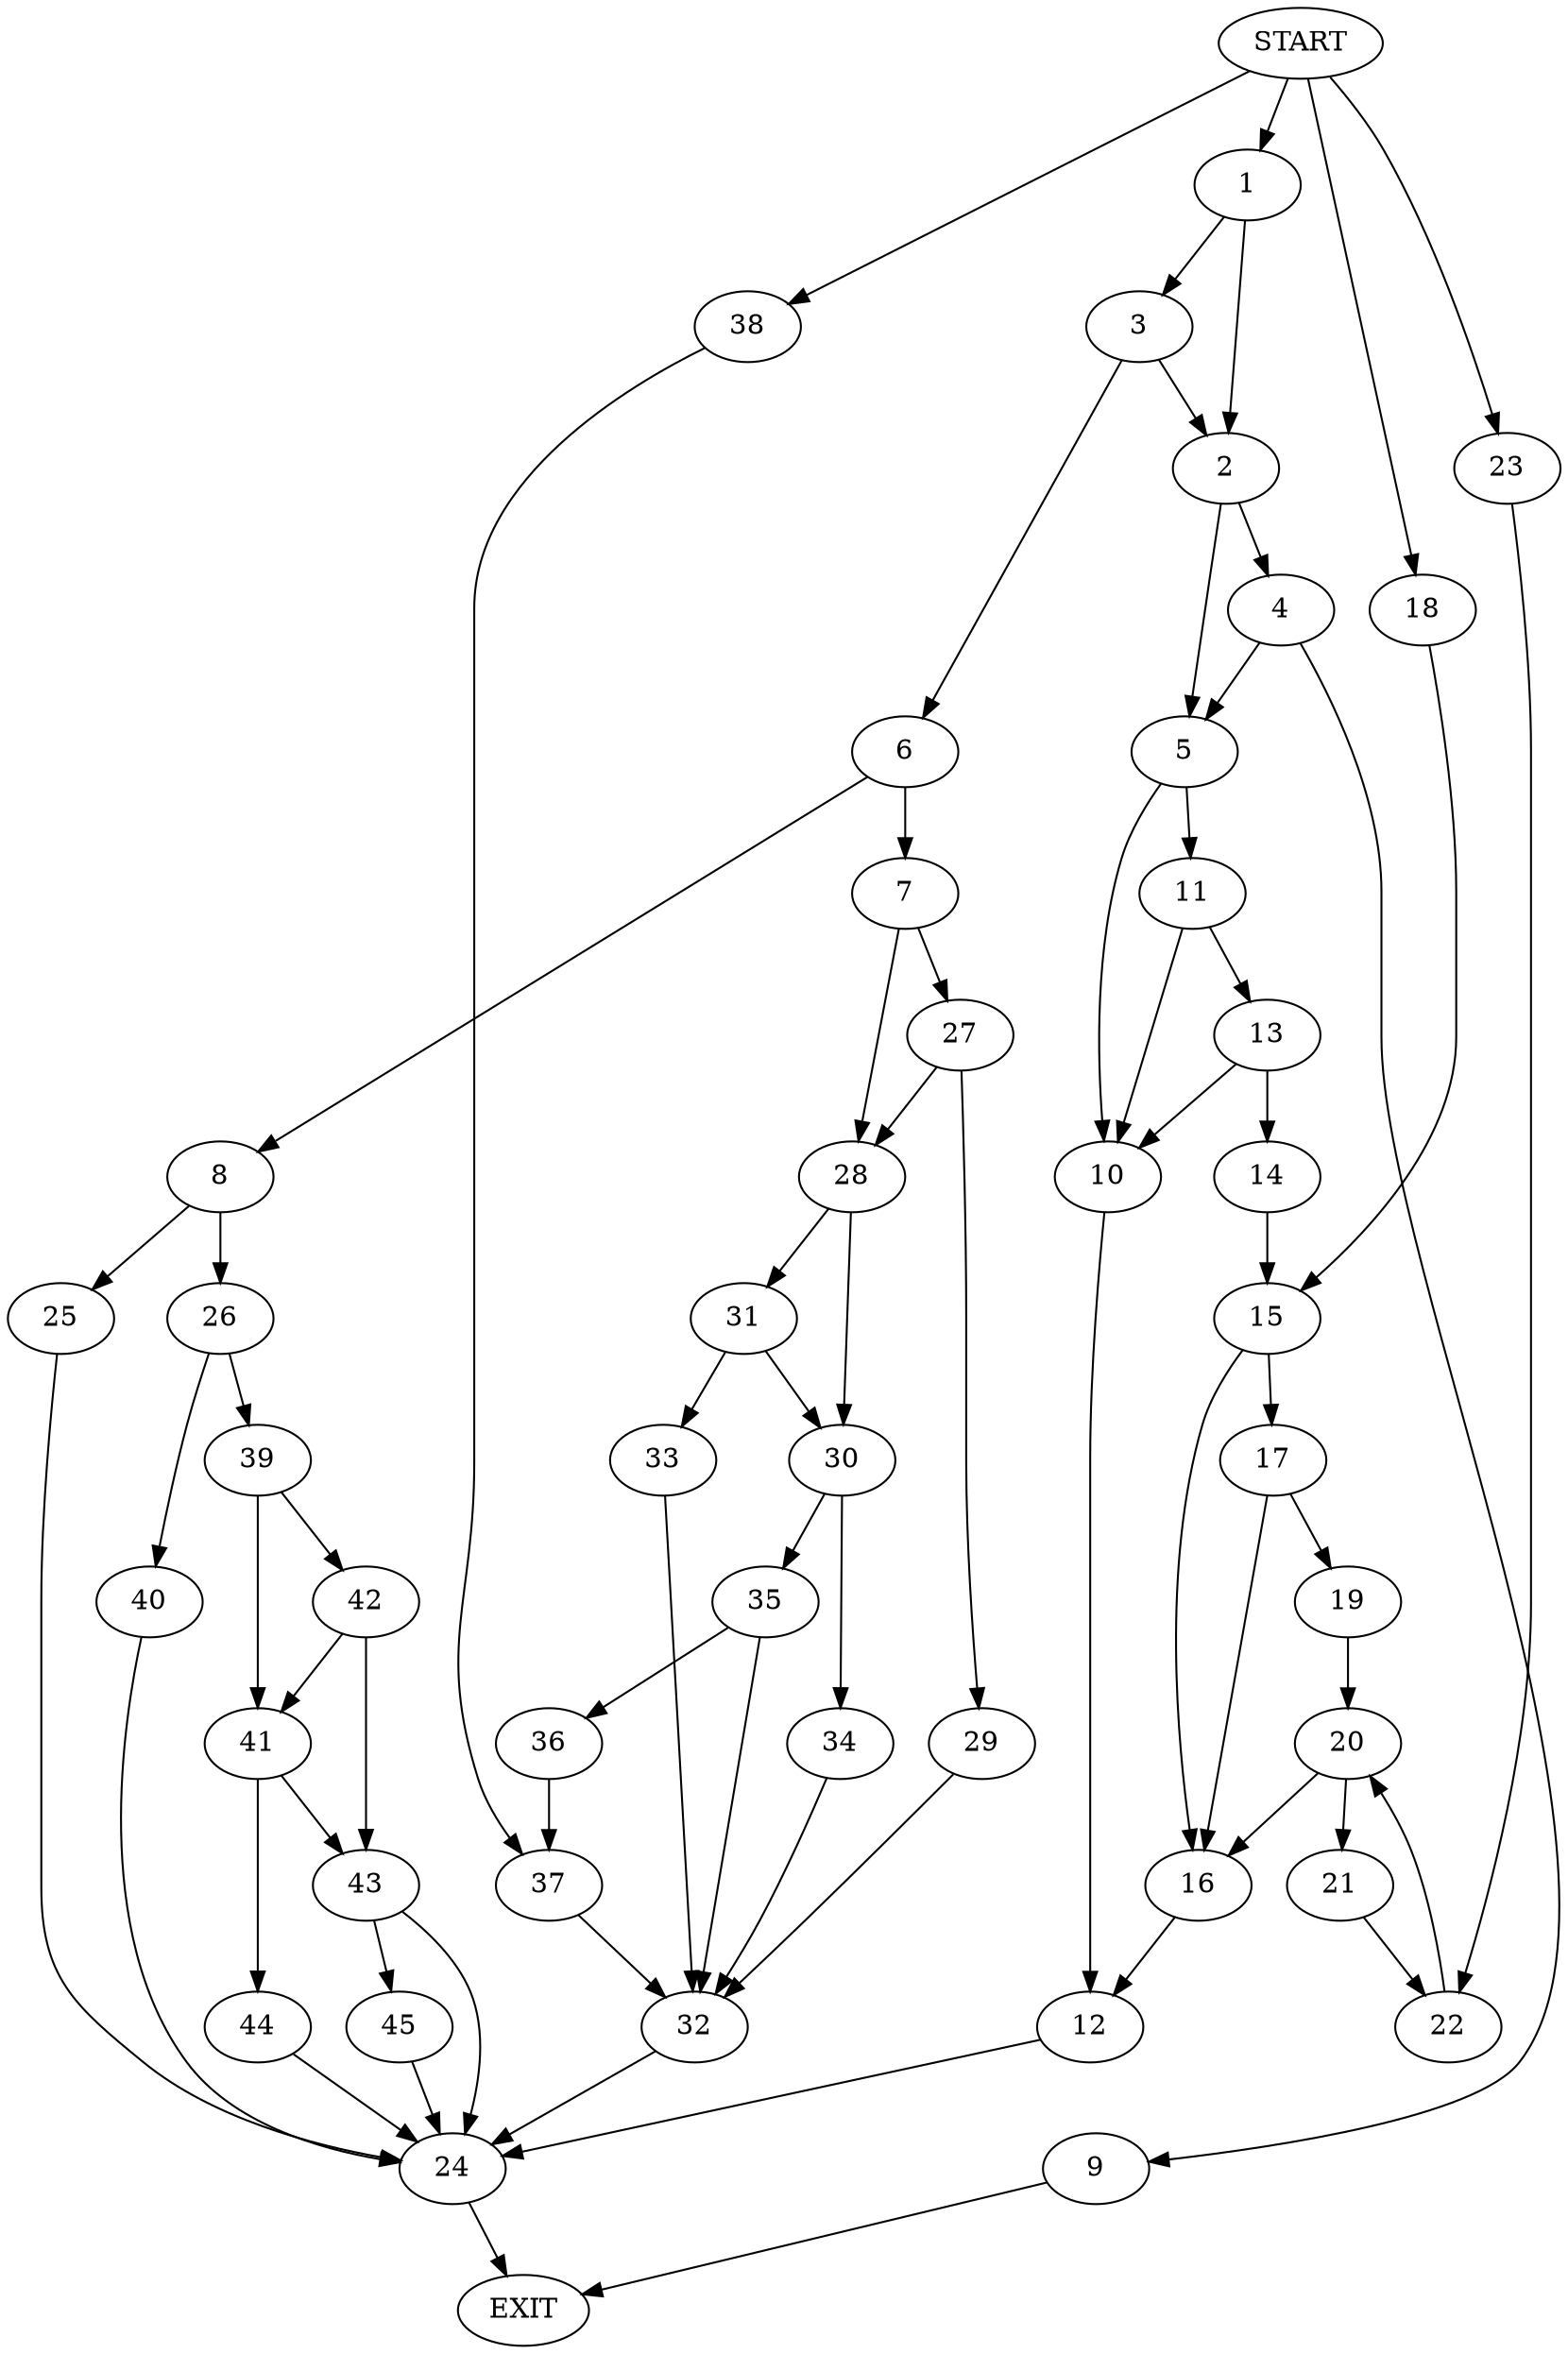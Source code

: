 digraph {
0 [label="START"]
46 [label="EXIT"]
0 -> 1
1 -> 2
1 -> 3
2 -> 4
2 -> 5
3 -> 2
3 -> 6
6 -> 7
6 -> 8
4 -> 9
4 -> 5
5 -> 10
5 -> 11
9 -> 46
10 -> 12
11 -> 13
11 -> 10
13 -> 14
13 -> 10
14 -> 15
15 -> 16
15 -> 17
0 -> 18
18 -> 15
16 -> 12
17 -> 16
17 -> 19
19 -> 20
20 -> 16
20 -> 21
21 -> 22
22 -> 20
0 -> 23
23 -> 22
12 -> 24
24 -> 46
8 -> 25
8 -> 26
7 -> 27
7 -> 28
27 -> 29
27 -> 28
28 -> 30
28 -> 31
29 -> 32
32 -> 24
31 -> 30
31 -> 33
30 -> 34
30 -> 35
33 -> 32
34 -> 32
35 -> 32
35 -> 36
36 -> 37
37 -> 32
0 -> 38
38 -> 37
26 -> 39
26 -> 40
25 -> 24
39 -> 41
39 -> 42
40 -> 24
42 -> 41
42 -> 43
41 -> 44
41 -> 43
43 -> 24
43 -> 45
44 -> 24
45 -> 24
}
